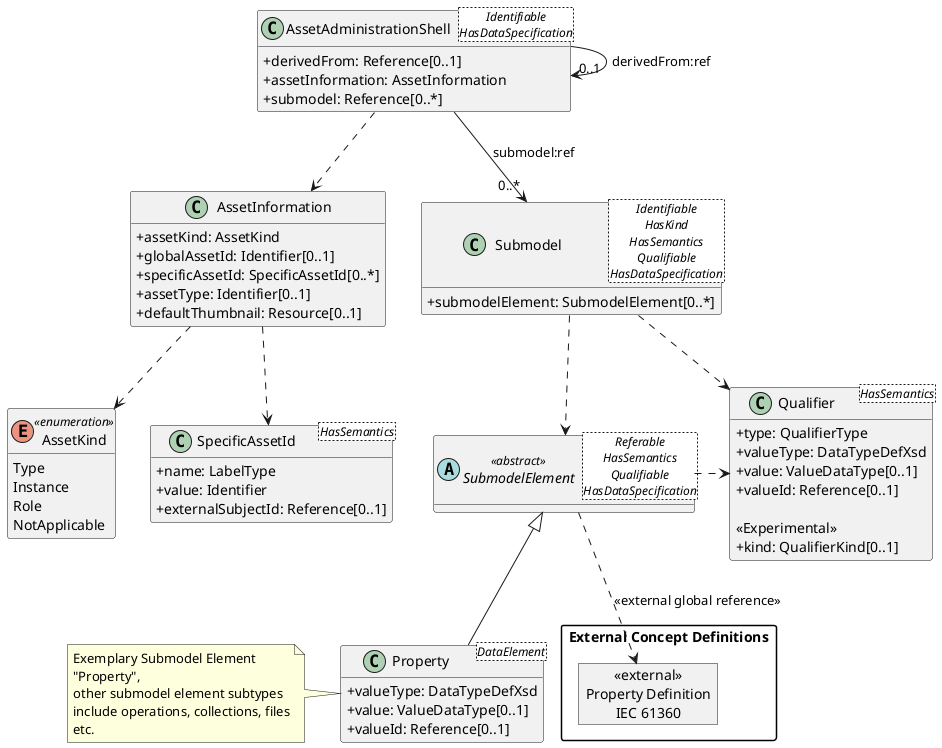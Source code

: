 @startuml
skinparam classAttributeIconSize 0
skinparam packageStyle rectangle
hide methods

class AssetAdministrationShell<Identifiable\nHasDataSpecification> {
  +derivedFrom: Reference[0..1]
  +assetInformation: AssetInformation
  +submodel: Reference[0..*]
}
class AssetInformation {
  +assetKind: AssetKind
  +globalAssetId: Identifier[0..1]
  +specificAssetId: SpecificAssetId[0..*]
  +assetType: Identifier[0..1]
  +defaultThumbnail: Resource[0..1]
}
enum AssetKind <<enumeration>> {
  Type
  Instance
  Role
  NotApplicable
}
class SpecificAssetId<HasSemantics> {
  +name: LabelType
  +value: Identifier
  +externalSubjectId: Reference[0..1]
}
class Submodel<Identifiable\nHasKind\nHasSemantics\nQualifiable\nHasDataSpecification> {
  +submodelElement: SubmodelElement[0..*]
}
class Qualifier<HasSemantics> {
  +type: QualifierType
  +valueType: DataTypeDefXsd
  +value: ValueDataType[0..1]
  +valueId: Reference[0..1]

  <<Experimental>>
  +kind: QualifierKind[0..1]
}
abstract class SubmodelElement<Referable\nHasSemantics\nQualifiable\nHasDataSpecification> <<abstract>> {
}
class Property<DataElement> {
  +valueType: DataTypeDefXsd
  +value: ValueDataType[0..1]
  +valueId: Reference[0..1]
}

note left of Property
  Exemplary Submodel Element
  "Property",
  other submodel element subtypes
  include operations, collections, files
  etc.
end note

package "External Concept Definitions"  {
    hide members
    object "<<external>>\nProperty Definition\nIEC 61360" as PropertyDefinition{
    }
}

AssetAdministrationShell ..> AssetInformation
AssetAdministrationShell -->"0..*" Submodel : submodel:ref
AssetAdministrationShell -->"0..1" AssetAdministrationShell : derivedFrom:ref
AssetInformation ..> AssetKind
AssetInformation ..> SpecificAssetId
Submodel ..> SubmodelElement
Submodel ..> Qualifier
SubmodelElement .> Qualifier
SubmodelElement <|-- Property
SubmodelElement ..> PropertyDefinition : <<external global reference>>
@enduml